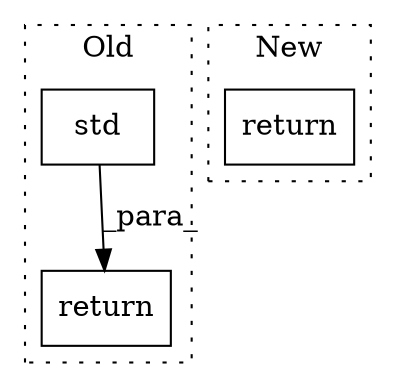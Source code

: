 digraph G {
subgraph cluster0 {
1 [label="std" a="32" s="2183,2203" l="4,1" shape="box"];
3 [label="return" a="41" s="2128" l="7" shape="box"];
label = "Old";
style="dotted";
}
subgraph cluster1 {
2 [label="return" a="41" s="2580" l="7" shape="box"];
label = "New";
style="dotted";
}
1 -> 3 [label="_para_"];
}